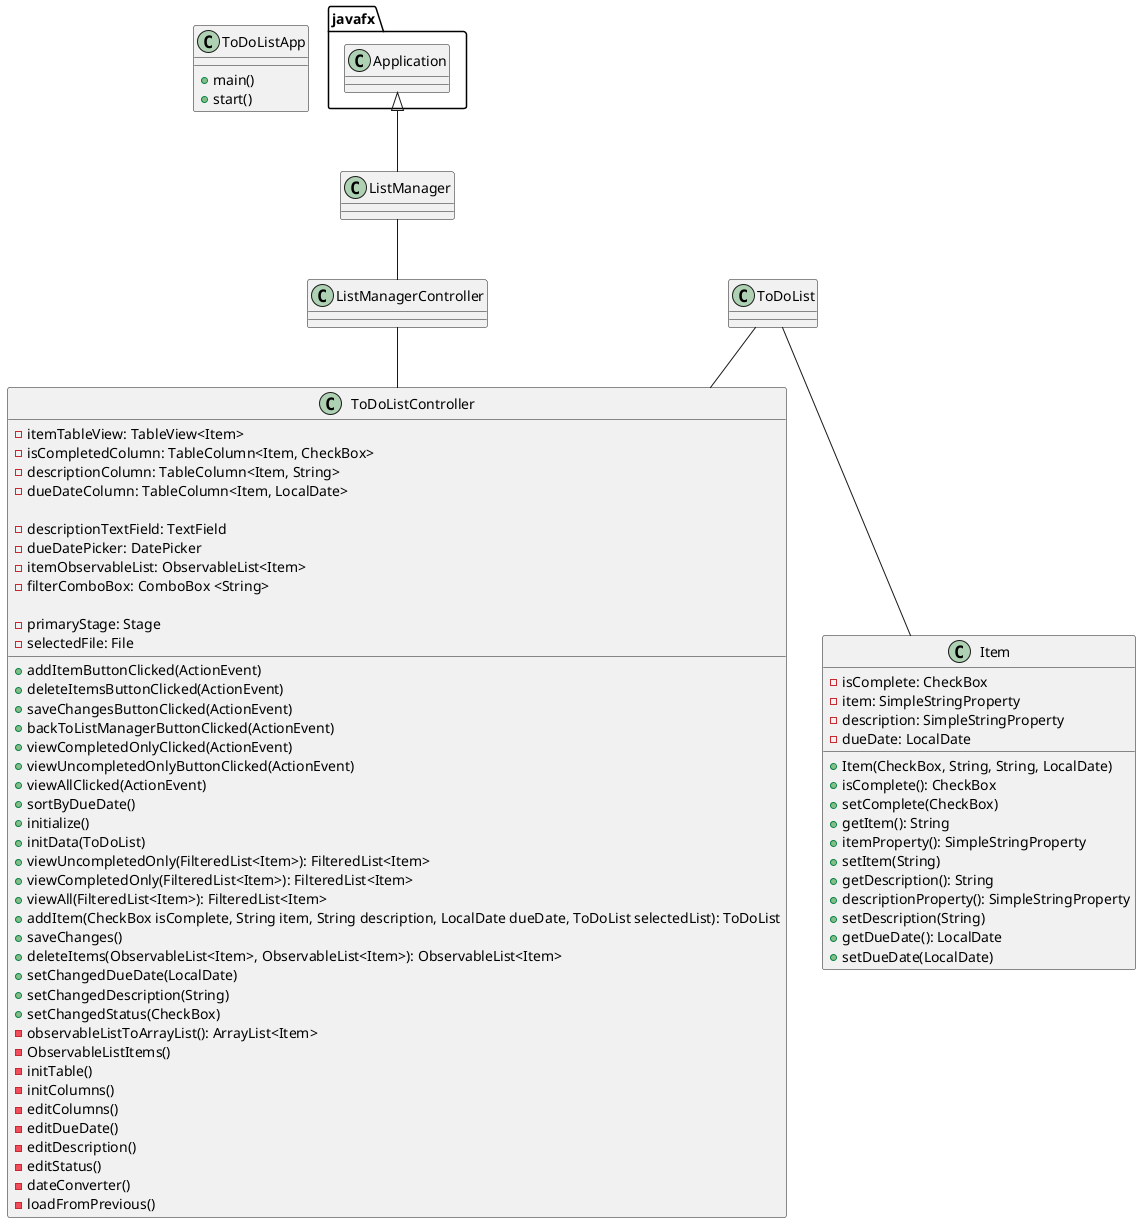 @startuml
'https://plantuml.com/class-diagram

class ToDoListApp{
    + main()
    + start()
}

class ToDoListController{
    - itemTableView: TableView<Item>
    - isCompletedColumn: TableColumn<Item, CheckBox>
    - descriptionColumn: TableColumn<Item, String>
    - dueDateColumn: TableColumn<Item, LocalDate>

    - descriptionTextField: TextField
    - dueDatePicker: DatePicker
    - itemObservableList: ObservableList<Item>
    - filterComboBox: ComboBox <String>

    - primaryStage: Stage
    - selectedFile: File

    + addItemButtonClicked(ActionEvent)
    + deleteItemsButtonClicked(ActionEvent)
    + saveChangesButtonClicked(ActionEvent)
    + backToListManagerButtonClicked(ActionEvent)
    + viewCompletedOnlyClicked(ActionEvent)
    + viewUncompletedOnlyButtonClicked(ActionEvent)
    + viewAllClicked(ActionEvent)
    + sortByDueDate()
    + initialize()
    + initData(ToDoList)
    + viewUncompletedOnly(FilteredList<Item>): FilteredList<Item>
    + viewCompletedOnly(FilteredList<Item>): FilteredList<Item>
    + viewAll(FilteredList<Item>): FilteredList<Item>
    + addItem(CheckBox isComplete, String item, String description, LocalDate dueDate, ToDoList selectedList): ToDoList
    + saveChanges()
    + deleteItems(ObservableList<Item>, ObservableList<Item>): ObservableList<Item>
    + setChangedDueDate(LocalDate)
    + setChangedDescription(String)
    + setChangedStatus(CheckBox)
    - observableListToArrayList(): ArrayList<Item>
    - ObservableListItems()
    - initTable()
    - initColumns()
    - editColumns()
    - editDueDate()
    - editDescription()
    - editStatus()
    - dateConverter()
    - loadFromPrevious()

}

class Item{
    - isComplete: CheckBox
    - item: SimpleStringProperty
    - description: SimpleStringProperty
    - dueDate: LocalDate

    + Item(CheckBox, String, String, LocalDate)
    + isComplete(): CheckBox
    + setComplete(CheckBox)
    + getItem(): String
    + itemProperty(): SimpleStringProperty
    + setItem(String)
    + getDescription(): String
    + descriptionProperty(): SimpleStringProperty
    + setDescription(String)
    + getDueDate(): LocalDate
    + setDueDate(LocalDate)
}

javafx.Application <|-- ListManager
ListManager -- ListManagerController
ListManagerController -- ToDoListController
ToDoList -- ToDoListController
ToDoList -- Item

@enduml